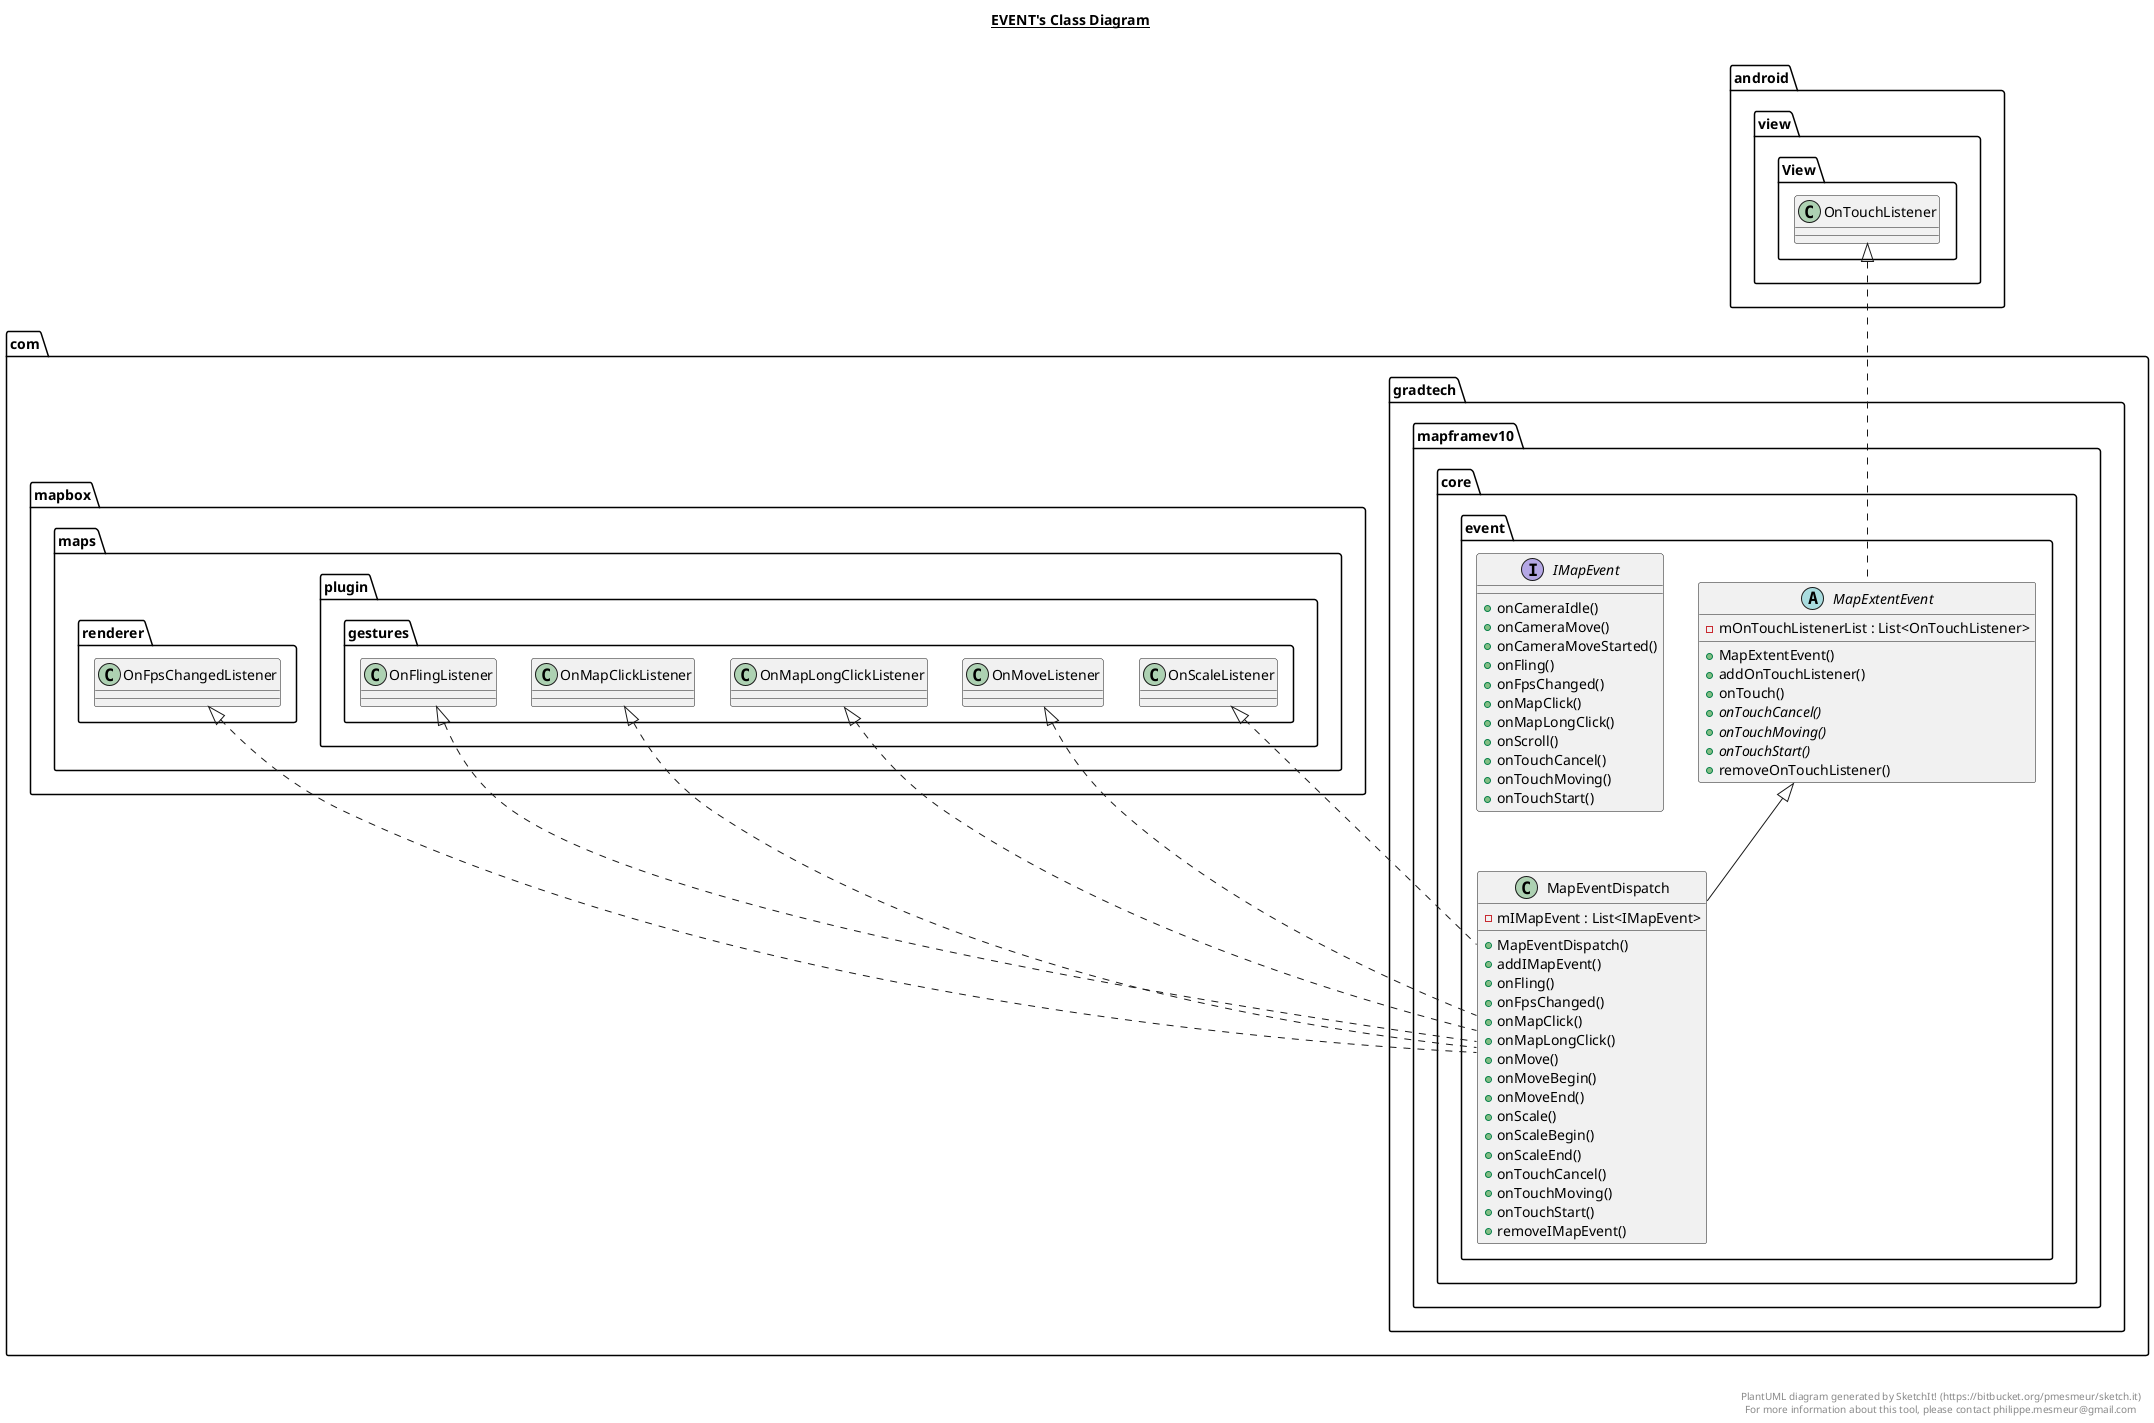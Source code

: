 @startuml

title __EVENT's Class Diagram__\n

  namespace com.gradtech.mapframev10 {
    namespace core.event {
      interface com.gradtech.mapframev10.core.event.IMapEvent {
          + onCameraIdle()
          + onCameraMove()
          + onCameraMoveStarted()
          + onFling()
          + onFpsChanged()
          + onMapClick()
          + onMapLongClick()
          + onScroll()
          + onTouchCancel()
          + onTouchMoving()
          + onTouchStart()
      }
    }
  }
  

  namespace com.gradtech.mapframev10 {
    namespace core.event {
      class com.gradtech.mapframev10.core.event.MapEventDispatch {
          - mIMapEvent : List<IMapEvent>
          + MapEventDispatch()
          + addIMapEvent()
          + onFling()
          + onFpsChanged()
          + onMapClick()
          + onMapLongClick()
          + onMove()
          + onMoveBegin()
          + onMoveEnd()
          + onScale()
          + onScaleBegin()
          + onScaleEnd()
          + onTouchCancel()
          + onTouchMoving()
          + onTouchStart()
          + removeIMapEvent()
      }
    }
  }
  

  namespace com.gradtech.mapframev10 {
    namespace core.event {
      abstract class com.gradtech.mapframev10.core.event.MapExtentEvent {
          - mOnTouchListenerList : List<OnTouchListener>
          + MapExtentEvent()
          + addOnTouchListener()
          + onTouch()
          {abstract} + onTouchCancel()
          {abstract} + onTouchMoving()
          {abstract} + onTouchStart()
          + removeOnTouchListener()
      }
    }
  }
  

  com.gradtech.mapframev10.core.event.MapEventDispatch .up.|> com.mapbox.maps.plugin.gestures.OnFlingListener
  com.gradtech.mapframev10.core.event.MapEventDispatch .up.|> com.mapbox.maps.plugin.gestures.OnMapClickListener
  com.gradtech.mapframev10.core.event.MapEventDispatch .up.|> com.mapbox.maps.plugin.gestures.OnMapLongClickListener
  com.gradtech.mapframev10.core.event.MapEventDispatch .up.|> com.mapbox.maps.plugin.gestures.OnMoveListener
  com.gradtech.mapframev10.core.event.MapEventDispatch .up.|> com.mapbox.maps.plugin.gestures.OnScaleListener
  com.gradtech.mapframev10.core.event.MapEventDispatch .up.|> com.mapbox.maps.renderer.OnFpsChangedListener
  com.gradtech.mapframev10.core.event.MapEventDispatch -up-|> com.gradtech.mapframev10.core.event.MapExtentEvent
  com.gradtech.mapframev10.core.event.MapExtentEvent .up.|> android.view.View.OnTouchListener


right footer


PlantUML diagram generated by SketchIt! (https://bitbucket.org/pmesmeur/sketch.it)
For more information about this tool, please contact philippe.mesmeur@gmail.com
endfooter

@enduml
